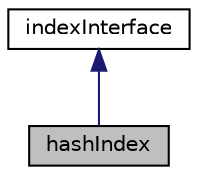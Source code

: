digraph "hashIndex"
{
  edge [fontname="Helvetica",fontsize="10",labelfontname="Helvetica",labelfontsize="10"];
  node [fontname="Helvetica",fontsize="10",shape=record];
  Node1 [label="hashIndex",height=0.2,width=0.4,color="black", fillcolor="grey75", style="filled", fontcolor="black"];
  Node2 -> Node1 [dir="back",color="midnightblue",fontsize="10",style="solid",fontname="Helvetica"];
  Node2 [label="indexInterface",height=0.2,width=0.4,color="black", fillcolor="white", style="filled",URL="$classindex_interface.html",tooltip="The indexInterface class : this is a pure abstract class that influences the avl/hash index files Eac..."];
}
